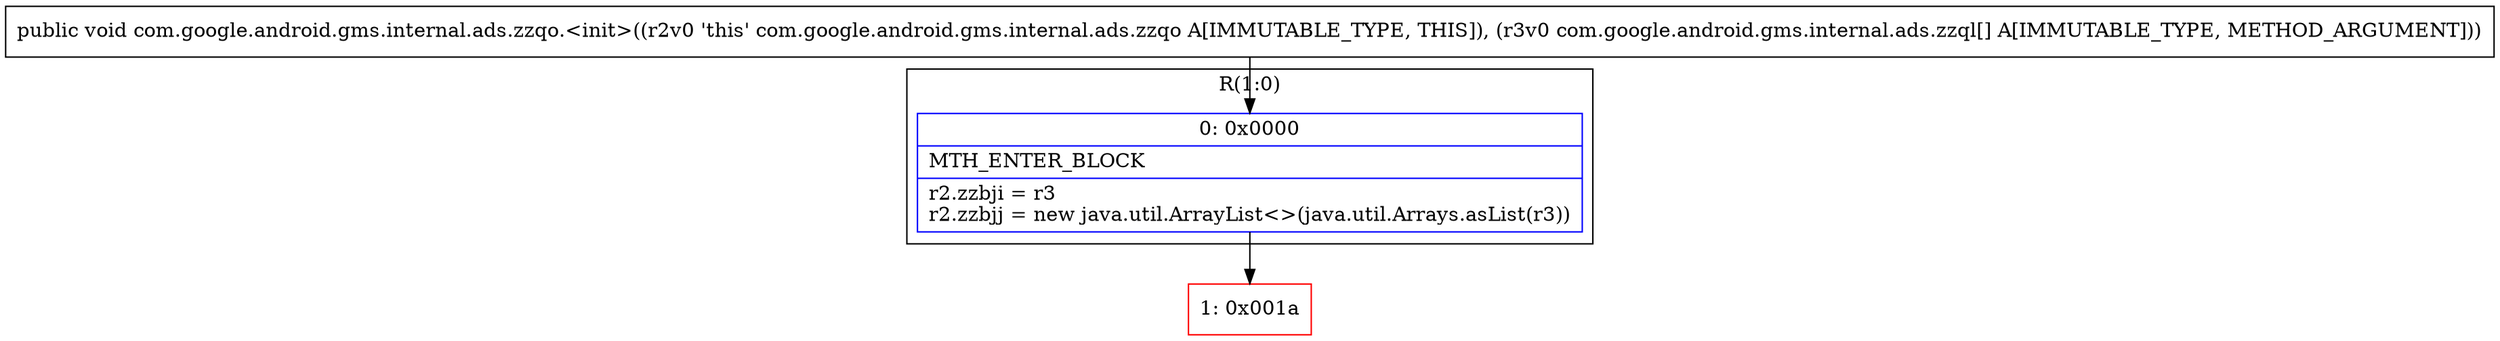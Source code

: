 digraph "CFG forcom.google.android.gms.internal.ads.zzqo.\<init\>([Lcom\/google\/android\/gms\/internal\/ads\/zzql;)V" {
subgraph cluster_Region_765244177 {
label = "R(1:0)";
node [shape=record,color=blue];
Node_0 [shape=record,label="{0\:\ 0x0000|MTH_ENTER_BLOCK\l|r2.zzbji = r3\lr2.zzbjj = new java.util.ArrayList\<\>(java.util.Arrays.asList(r3))\l}"];
}
Node_1 [shape=record,color=red,label="{1\:\ 0x001a}"];
MethodNode[shape=record,label="{public void com.google.android.gms.internal.ads.zzqo.\<init\>((r2v0 'this' com.google.android.gms.internal.ads.zzqo A[IMMUTABLE_TYPE, THIS]), (r3v0 com.google.android.gms.internal.ads.zzql[] A[IMMUTABLE_TYPE, METHOD_ARGUMENT])) }"];
MethodNode -> Node_0;
Node_0 -> Node_1;
}

